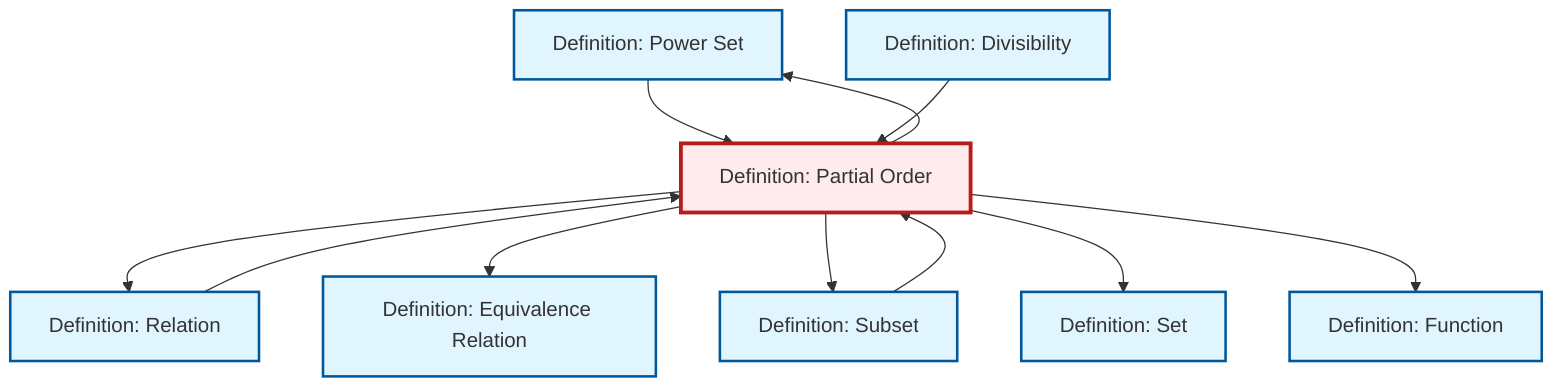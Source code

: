 graph TD
    classDef definition fill:#e1f5fe,stroke:#01579b,stroke-width:2px
    classDef theorem fill:#f3e5f5,stroke:#4a148c,stroke-width:2px
    classDef axiom fill:#fff3e0,stroke:#e65100,stroke-width:2px
    classDef example fill:#e8f5e9,stroke:#1b5e20,stroke-width:2px
    classDef current fill:#ffebee,stroke:#b71c1c,stroke-width:3px
    def-set["Definition: Set"]:::definition
    def-power-set["Definition: Power Set"]:::definition
    def-relation["Definition: Relation"]:::definition
    def-function["Definition: Function"]:::definition
    def-divisibility["Definition: Divisibility"]:::definition
    def-partial-order["Definition: Partial Order"]:::definition
    def-subset["Definition: Subset"]:::definition
    def-equivalence-relation["Definition: Equivalence Relation"]:::definition
    def-partial-order --> def-relation
    def-power-set --> def-partial-order
    def-divisibility --> def-partial-order
    def-partial-order --> def-equivalence-relation
    def-partial-order --> def-power-set
    def-partial-order --> def-subset
    def-partial-order --> def-set
    def-subset --> def-partial-order
    def-partial-order --> def-function
    def-relation --> def-partial-order
    class def-partial-order current